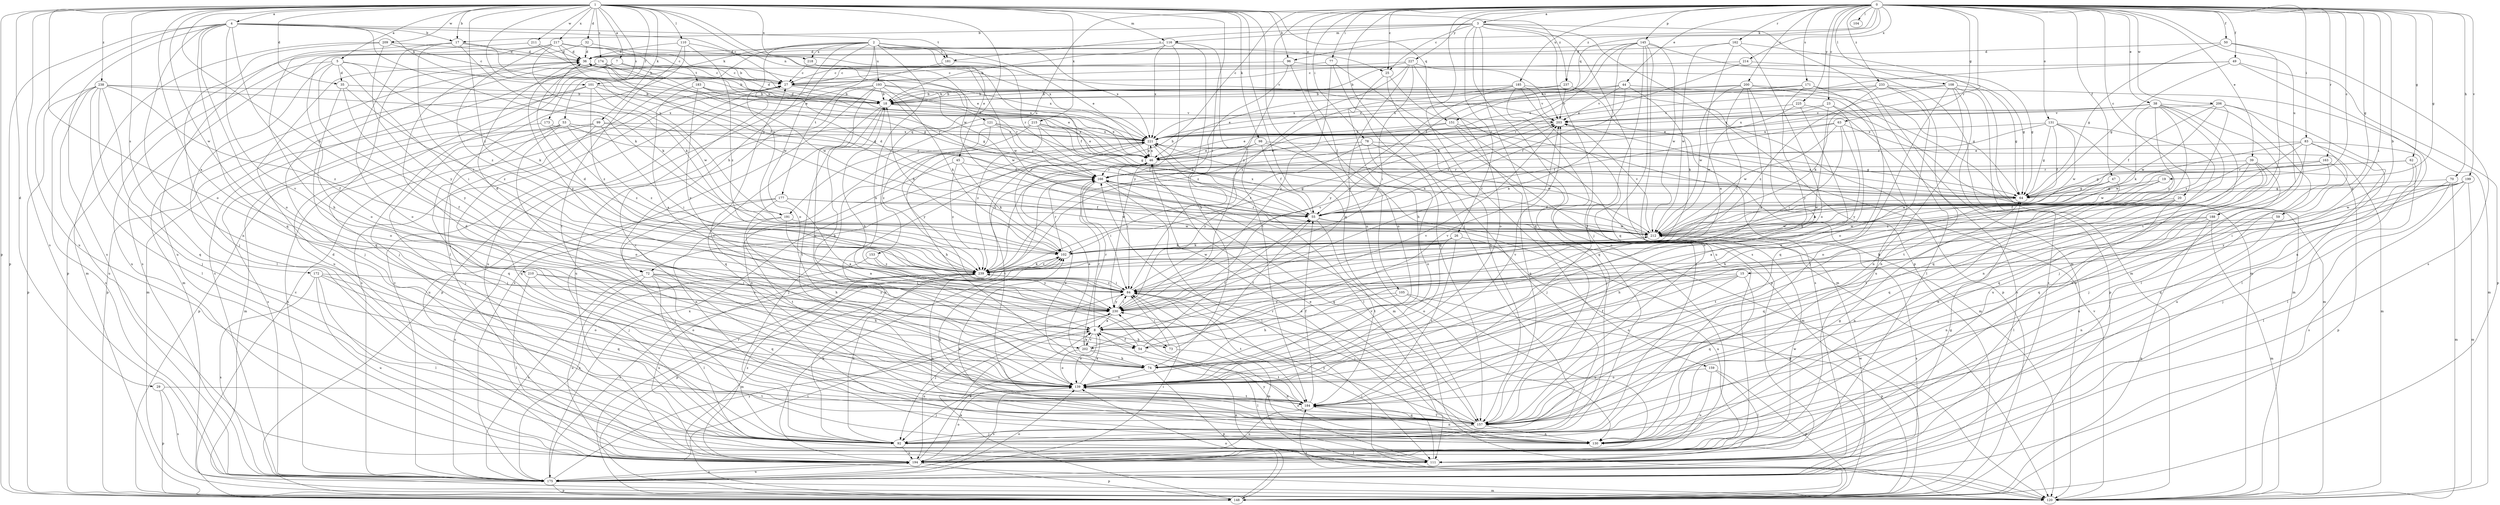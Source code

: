 strict digraph  {
0;
1;
2;
3;
4;
5;
7;
8;
15;
17;
18;
19;
20;
23;
25;
26;
27;
29;
32;
35;
36;
38;
39;
44;
45;
46;
47;
49;
50;
53;
54;
55;
59;
62;
63;
64;
70;
72;
73;
74;
77;
78;
83;
84;
92;
96;
98;
99;
101;
102;
104;
105;
108;
110;
111;
116;
120;
121;
130;
131;
139;
145;
148;
151;
153;
157;
159;
162;
163;
166;
171;
172;
173;
174;
175;
177;
181;
183;
184;
185;
188;
191;
193;
194;
199;
200;
202;
203;
206;
209;
210;
211;
212;
214;
215;
217;
218;
221;
225;
227;
230;
233;
237;
238;
239;
0 -> 3  [label=a];
0 -> 15  [label=b];
0 -> 19  [label=c];
0 -> 20  [label=c];
0 -> 23  [label=c];
0 -> 25  [label=c];
0 -> 38  [label=e];
0 -> 39  [label=e];
0 -> 44  [label=e];
0 -> 47  [label=f];
0 -> 49  [label=f];
0 -> 50  [label=f];
0 -> 59  [label=g];
0 -> 62  [label=g];
0 -> 63  [label=g];
0 -> 64  [label=g];
0 -> 70  [label=h];
0 -> 72  [label=h];
0 -> 77  [label=i];
0 -> 78  [label=i];
0 -> 83  [label=i];
0 -> 84  [label=i];
0 -> 92  [label=j];
0 -> 96  [label=k];
0 -> 104  [label=l];
0 -> 105  [label=l];
0 -> 108  [label=l];
0 -> 131  [label=o];
0 -> 145  [label=p];
0 -> 151  [label=q];
0 -> 159  [label=r];
0 -> 162  [label=r];
0 -> 163  [label=r];
0 -> 166  [label=r];
0 -> 171  [label=s];
0 -> 185  [label=u];
0 -> 188  [label=u];
0 -> 191  [label=u];
0 -> 199  [label=v];
0 -> 200  [label=v];
0 -> 206  [label=w];
0 -> 214  [label=x];
0 -> 225  [label=y];
0 -> 227  [label=y];
0 -> 230  [label=y];
0 -> 233  [label=z];
0 -> 237  [label=z];
1 -> 4  [label=a];
1 -> 5  [label=a];
1 -> 7  [label=a];
1 -> 8  [label=a];
1 -> 17  [label=b];
1 -> 29  [label=d];
1 -> 32  [label=d];
1 -> 35  [label=d];
1 -> 53  [label=f];
1 -> 72  [label=h];
1 -> 84  [label=i];
1 -> 96  [label=k];
1 -> 98  [label=k];
1 -> 99  [label=k];
1 -> 110  [label=l];
1 -> 116  [label=m];
1 -> 121  [label=n];
1 -> 130  [label=n];
1 -> 139  [label=o];
1 -> 148  [label=p];
1 -> 151  [label=q];
1 -> 153  [label=q];
1 -> 157  [label=q];
1 -> 172  [label=s];
1 -> 173  [label=s];
1 -> 174  [label=s];
1 -> 175  [label=s];
1 -> 191  [label=u];
1 -> 209  [label=w];
1 -> 210  [label=w];
1 -> 211  [label=w];
1 -> 212  [label=w];
1 -> 215  [label=x];
1 -> 217  [label=x];
1 -> 218  [label=x];
1 -> 237  [label=z];
1 -> 238  [label=z];
1 -> 239  [label=z];
2 -> 25  [label=c];
2 -> 45  [label=e];
2 -> 46  [label=e];
2 -> 72  [label=h];
2 -> 73  [label=h];
2 -> 92  [label=j];
2 -> 101  [label=k];
2 -> 139  [label=o];
2 -> 177  [label=t];
2 -> 181  [label=t];
2 -> 191  [label=u];
2 -> 193  [label=u];
2 -> 218  [label=x];
2 -> 221  [label=x];
3 -> 17  [label=b];
3 -> 25  [label=c];
3 -> 26  [label=c];
3 -> 92  [label=j];
3 -> 116  [label=m];
3 -> 120  [label=m];
3 -> 148  [label=p];
3 -> 157  [label=q];
3 -> 175  [label=s];
3 -> 181  [label=t];
3 -> 194  [label=u];
4 -> 17  [label=b];
4 -> 27  [label=c];
4 -> 54  [label=f];
4 -> 101  [label=k];
4 -> 102  [label=k];
4 -> 130  [label=n];
4 -> 139  [label=o];
4 -> 148  [label=p];
4 -> 157  [label=q];
4 -> 175  [label=s];
4 -> 181  [label=t];
4 -> 194  [label=u];
4 -> 202  [label=v];
5 -> 18  [label=b];
5 -> 35  [label=d];
5 -> 54  [label=f];
5 -> 84  [label=i];
5 -> 102  [label=k];
5 -> 111  [label=l];
5 -> 194  [label=u];
7 -> 92  [label=j];
7 -> 175  [label=s];
7 -> 183  [label=t];
7 -> 194  [label=u];
7 -> 212  [label=w];
7 -> 221  [label=x];
8 -> 54  [label=f];
8 -> 73  [label=h];
8 -> 139  [label=o];
8 -> 166  [label=r];
8 -> 194  [label=u];
8 -> 202  [label=v];
15 -> 54  [label=f];
15 -> 84  [label=i];
15 -> 139  [label=o];
15 -> 157  [label=q];
15 -> 202  [label=v];
17 -> 36  [label=d];
17 -> 55  [label=f];
17 -> 74  [label=h];
17 -> 84  [label=i];
17 -> 102  [label=k];
17 -> 139  [label=o];
18 -> 36  [label=d];
18 -> 46  [label=e];
18 -> 157  [label=q];
18 -> 184  [label=t];
18 -> 203  [label=v];
19 -> 64  [label=g];
19 -> 212  [label=w];
19 -> 239  [label=z];
20 -> 55  [label=f];
20 -> 111  [label=l];
20 -> 130  [label=n];
20 -> 157  [label=q];
20 -> 184  [label=t];
23 -> 8  [label=a];
23 -> 120  [label=m];
23 -> 139  [label=o];
23 -> 203  [label=v];
23 -> 221  [label=x];
25 -> 74  [label=h];
25 -> 120  [label=m];
25 -> 157  [label=q];
26 -> 102  [label=k];
26 -> 139  [label=o];
26 -> 184  [label=t];
26 -> 194  [label=u];
27 -> 18  [label=b];
27 -> 166  [label=r];
27 -> 175  [label=s];
27 -> 221  [label=x];
29 -> 148  [label=p];
29 -> 175  [label=s];
29 -> 184  [label=t];
32 -> 36  [label=d];
32 -> 46  [label=e];
32 -> 139  [label=o];
35 -> 18  [label=b];
35 -> 139  [label=o];
35 -> 230  [label=y];
35 -> 239  [label=z];
36 -> 27  [label=c];
36 -> 157  [label=q];
38 -> 46  [label=e];
38 -> 102  [label=k];
38 -> 111  [label=l];
38 -> 130  [label=n];
38 -> 157  [label=q];
38 -> 184  [label=t];
38 -> 194  [label=u];
38 -> 203  [label=v];
38 -> 221  [label=x];
38 -> 239  [label=z];
39 -> 74  [label=h];
39 -> 130  [label=n];
39 -> 157  [label=q];
39 -> 166  [label=r];
39 -> 184  [label=t];
39 -> 194  [label=u];
44 -> 18  [label=b];
44 -> 55  [label=f];
44 -> 102  [label=k];
44 -> 157  [label=q];
44 -> 203  [label=v];
44 -> 221  [label=x];
45 -> 102  [label=k];
45 -> 130  [label=n];
45 -> 166  [label=r];
45 -> 239  [label=z];
46 -> 36  [label=d];
46 -> 84  [label=i];
46 -> 166  [label=r];
46 -> 221  [label=x];
47 -> 8  [label=a];
47 -> 64  [label=g];
47 -> 102  [label=k];
47 -> 212  [label=w];
49 -> 27  [label=c];
49 -> 46  [label=e];
49 -> 64  [label=g];
49 -> 130  [label=n];
49 -> 148  [label=p];
50 -> 36  [label=d];
50 -> 64  [label=g];
50 -> 175  [label=s];
50 -> 184  [label=t];
53 -> 92  [label=j];
53 -> 120  [label=m];
53 -> 139  [label=o];
53 -> 157  [label=q];
53 -> 166  [label=r];
53 -> 221  [label=x];
53 -> 239  [label=z];
54 -> 18  [label=b];
54 -> 55  [label=f];
54 -> 111  [label=l];
54 -> 203  [label=v];
55 -> 36  [label=d];
55 -> 148  [label=p];
55 -> 166  [label=r];
55 -> 184  [label=t];
55 -> 203  [label=v];
55 -> 212  [label=w];
55 -> 221  [label=x];
59 -> 130  [label=n];
59 -> 212  [label=w];
62 -> 64  [label=g];
62 -> 92  [label=j];
62 -> 157  [label=q];
62 -> 166  [label=r];
63 -> 55  [label=f];
63 -> 84  [label=i];
63 -> 120  [label=m];
63 -> 212  [label=w];
63 -> 221  [label=x];
63 -> 230  [label=y];
64 -> 55  [label=f];
64 -> 221  [label=x];
70 -> 64  [label=g];
70 -> 111  [label=l];
70 -> 120  [label=m];
70 -> 139  [label=o];
72 -> 74  [label=h];
72 -> 84  [label=i];
72 -> 111  [label=l];
72 -> 157  [label=q];
72 -> 175  [label=s];
72 -> 194  [label=u];
72 -> 230  [label=y];
73 -> 55  [label=f];
73 -> 84  [label=i];
73 -> 130  [label=n];
74 -> 18  [label=b];
74 -> 46  [label=e];
74 -> 139  [label=o];
74 -> 148  [label=p];
77 -> 27  [label=c];
77 -> 148  [label=p];
77 -> 157  [label=q];
77 -> 230  [label=y];
78 -> 46  [label=e];
78 -> 92  [label=j];
78 -> 139  [label=o];
78 -> 212  [label=w];
78 -> 230  [label=y];
83 -> 46  [label=e];
83 -> 74  [label=h];
83 -> 92  [label=j];
83 -> 111  [label=l];
83 -> 157  [label=q];
83 -> 194  [label=u];
83 -> 212  [label=w];
84 -> 36  [label=d];
84 -> 120  [label=m];
84 -> 184  [label=t];
84 -> 203  [label=v];
84 -> 230  [label=y];
84 -> 239  [label=z];
92 -> 36  [label=d];
92 -> 111  [label=l];
92 -> 194  [label=u];
92 -> 221  [label=x];
92 -> 239  [label=z];
96 -> 27  [label=c];
96 -> 64  [label=g];
96 -> 139  [label=o];
96 -> 239  [label=z];
98 -> 46  [label=e];
98 -> 55  [label=f];
98 -> 64  [label=g];
98 -> 120  [label=m];
98 -> 239  [label=z];
99 -> 55  [label=f];
99 -> 84  [label=i];
99 -> 148  [label=p];
99 -> 157  [label=q];
99 -> 175  [label=s];
99 -> 221  [label=x];
101 -> 18  [label=b];
101 -> 64  [label=g];
101 -> 120  [label=m];
101 -> 148  [label=p];
101 -> 212  [label=w];
101 -> 239  [label=z];
102 -> 18  [label=b];
102 -> 148  [label=p];
102 -> 166  [label=r];
102 -> 239  [label=z];
105 -> 74  [label=h];
105 -> 148  [label=p];
105 -> 194  [label=u];
105 -> 230  [label=y];
108 -> 18  [label=b];
108 -> 64  [label=g];
108 -> 92  [label=j];
108 -> 130  [label=n];
108 -> 148  [label=p];
108 -> 175  [label=s];
108 -> 239  [label=z];
110 -> 36  [label=d];
110 -> 111  [label=l];
110 -> 184  [label=t];
110 -> 203  [label=v];
110 -> 239  [label=z];
111 -> 46  [label=e];
111 -> 64  [label=g];
111 -> 230  [label=y];
116 -> 18  [label=b];
116 -> 36  [label=d];
116 -> 74  [label=h];
116 -> 184  [label=t];
116 -> 221  [label=x];
116 -> 230  [label=y];
120 -> 8  [label=a];
120 -> 84  [label=i];
120 -> 203  [label=v];
121 -> 64  [label=g];
121 -> 166  [label=r];
121 -> 194  [label=u];
121 -> 221  [label=x];
121 -> 239  [label=z];
130 -> 46  [label=e];
130 -> 64  [label=g];
130 -> 102  [label=k];
130 -> 166  [label=r];
131 -> 55  [label=f];
131 -> 64  [label=g];
131 -> 139  [label=o];
131 -> 166  [label=r];
131 -> 194  [label=u];
131 -> 212  [label=w];
131 -> 221  [label=x];
139 -> 8  [label=a];
139 -> 27  [label=c];
139 -> 36  [label=d];
139 -> 92  [label=j];
139 -> 175  [label=s];
139 -> 184  [label=t];
139 -> 203  [label=v];
145 -> 8  [label=a];
145 -> 36  [label=d];
145 -> 55  [label=f];
145 -> 102  [label=k];
145 -> 120  [label=m];
145 -> 157  [label=q];
145 -> 184  [label=t];
145 -> 194  [label=u];
145 -> 212  [label=w];
148 -> 8  [label=a];
148 -> 27  [label=c];
148 -> 84  [label=i];
148 -> 139  [label=o];
148 -> 166  [label=r];
148 -> 184  [label=t];
151 -> 46  [label=e];
151 -> 92  [label=j];
151 -> 120  [label=m];
151 -> 157  [label=q];
151 -> 221  [label=x];
153 -> 175  [label=s];
153 -> 230  [label=y];
153 -> 239  [label=z];
157 -> 84  [label=i];
157 -> 92  [label=j];
157 -> 102  [label=k];
157 -> 130  [label=n];
157 -> 139  [label=o];
157 -> 184  [label=t];
157 -> 230  [label=y];
159 -> 111  [label=l];
159 -> 139  [label=o];
159 -> 148  [label=p];
159 -> 194  [label=u];
162 -> 8  [label=a];
162 -> 36  [label=d];
162 -> 120  [label=m];
162 -> 139  [label=o];
162 -> 212  [label=w];
163 -> 148  [label=p];
163 -> 157  [label=q];
163 -> 166  [label=r];
163 -> 212  [label=w];
166 -> 64  [label=g];
166 -> 84  [label=i];
166 -> 111  [label=l];
166 -> 157  [label=q];
171 -> 18  [label=b];
171 -> 111  [label=l];
171 -> 194  [label=u];
171 -> 221  [label=x];
171 -> 230  [label=y];
172 -> 84  [label=i];
172 -> 111  [label=l];
172 -> 139  [label=o];
172 -> 157  [label=q];
172 -> 175  [label=s];
172 -> 194  [label=u];
173 -> 175  [label=s];
173 -> 221  [label=x];
173 -> 239  [label=z];
174 -> 27  [label=c];
174 -> 64  [label=g];
174 -> 92  [label=j];
174 -> 120  [label=m];
174 -> 212  [label=w];
174 -> 230  [label=y];
175 -> 27  [label=c];
175 -> 84  [label=i];
175 -> 120  [label=m];
175 -> 139  [label=o];
175 -> 148  [label=p];
175 -> 194  [label=u];
175 -> 212  [label=w];
175 -> 221  [label=x];
175 -> 230  [label=y];
177 -> 8  [label=a];
177 -> 55  [label=f];
177 -> 92  [label=j];
177 -> 175  [label=s];
177 -> 184  [label=t];
177 -> 212  [label=w];
181 -> 166  [label=r];
181 -> 194  [label=u];
183 -> 8  [label=a];
183 -> 18  [label=b];
183 -> 46  [label=e];
183 -> 64  [label=g];
183 -> 230  [label=y];
184 -> 27  [label=c];
184 -> 46  [label=e];
184 -> 55  [label=f];
184 -> 130  [label=n];
184 -> 157  [label=q];
184 -> 194  [label=u];
185 -> 18  [label=b];
185 -> 92  [label=j];
185 -> 148  [label=p];
185 -> 157  [label=q];
185 -> 203  [label=v];
185 -> 230  [label=y];
185 -> 239  [label=z];
188 -> 74  [label=h];
188 -> 120  [label=m];
188 -> 130  [label=n];
188 -> 148  [label=p];
188 -> 212  [label=w];
191 -> 8  [label=a];
191 -> 74  [label=h];
191 -> 92  [label=j];
191 -> 212  [label=w];
193 -> 18  [label=b];
193 -> 102  [label=k];
193 -> 139  [label=o];
193 -> 148  [label=p];
193 -> 166  [label=r];
193 -> 175  [label=s];
193 -> 194  [label=u];
193 -> 212  [label=w];
194 -> 8  [label=a];
194 -> 102  [label=k];
194 -> 139  [label=o];
194 -> 148  [label=p];
194 -> 175  [label=s];
194 -> 212  [label=w];
194 -> 239  [label=z];
199 -> 64  [label=g];
199 -> 84  [label=i];
199 -> 120  [label=m];
199 -> 175  [label=s];
199 -> 212  [label=w];
199 -> 230  [label=y];
200 -> 8  [label=a];
200 -> 18  [label=b];
200 -> 64  [label=g];
200 -> 74  [label=h];
200 -> 84  [label=i];
200 -> 120  [label=m];
200 -> 212  [label=w];
200 -> 221  [label=x];
202 -> 8  [label=a];
202 -> 74  [label=h];
202 -> 139  [label=o];
202 -> 166  [label=r];
202 -> 184  [label=t];
202 -> 203  [label=v];
203 -> 36  [label=d];
203 -> 221  [label=x];
206 -> 55  [label=f];
206 -> 92  [label=j];
206 -> 111  [label=l];
206 -> 203  [label=v];
206 -> 212  [label=w];
206 -> 239  [label=z];
209 -> 27  [label=c];
209 -> 36  [label=d];
209 -> 92  [label=j];
209 -> 120  [label=m];
209 -> 230  [label=y];
210 -> 84  [label=i];
210 -> 111  [label=l];
210 -> 139  [label=o];
210 -> 230  [label=y];
211 -> 18  [label=b];
211 -> 36  [label=d];
211 -> 194  [label=u];
212 -> 102  [label=k];
212 -> 166  [label=r];
212 -> 175  [label=s];
212 -> 203  [label=v];
212 -> 221  [label=x];
214 -> 27  [label=c];
214 -> 46  [label=e];
214 -> 64  [label=g];
215 -> 46  [label=e];
215 -> 55  [label=f];
215 -> 120  [label=m];
215 -> 130  [label=n];
215 -> 221  [label=x];
215 -> 230  [label=y];
215 -> 239  [label=z];
217 -> 18  [label=b];
217 -> 27  [label=c];
217 -> 36  [label=d];
217 -> 46  [label=e];
217 -> 102  [label=k];
217 -> 148  [label=p];
217 -> 175  [label=s];
217 -> 221  [label=x];
217 -> 239  [label=z];
218 -> 27  [label=c];
218 -> 55  [label=f];
218 -> 212  [label=w];
221 -> 46  [label=e];
221 -> 74  [label=h];
221 -> 92  [label=j];
221 -> 111  [label=l];
221 -> 184  [label=t];
225 -> 139  [label=o];
225 -> 175  [label=s];
225 -> 203  [label=v];
225 -> 212  [label=w];
227 -> 18  [label=b];
227 -> 27  [label=c];
227 -> 84  [label=i];
227 -> 139  [label=o];
227 -> 203  [label=v];
227 -> 230  [label=y];
227 -> 239  [label=z];
230 -> 8  [label=a];
230 -> 36  [label=d];
230 -> 84  [label=i];
230 -> 92  [label=j];
233 -> 18  [label=b];
233 -> 102  [label=k];
233 -> 120  [label=m];
233 -> 130  [label=n];
233 -> 139  [label=o];
233 -> 166  [label=r];
237 -> 18  [label=b];
237 -> 46  [label=e];
237 -> 175  [label=s];
237 -> 203  [label=v];
238 -> 18  [label=b];
238 -> 92  [label=j];
238 -> 111  [label=l];
238 -> 148  [label=p];
238 -> 157  [label=q];
238 -> 175  [label=s];
238 -> 194  [label=u];
238 -> 221  [label=x];
238 -> 239  [label=z];
239 -> 84  [label=i];
239 -> 102  [label=k];
239 -> 120  [label=m];
239 -> 130  [label=n];
239 -> 166  [label=r];
239 -> 175  [label=s];
239 -> 194  [label=u];
239 -> 212  [label=w];
}
